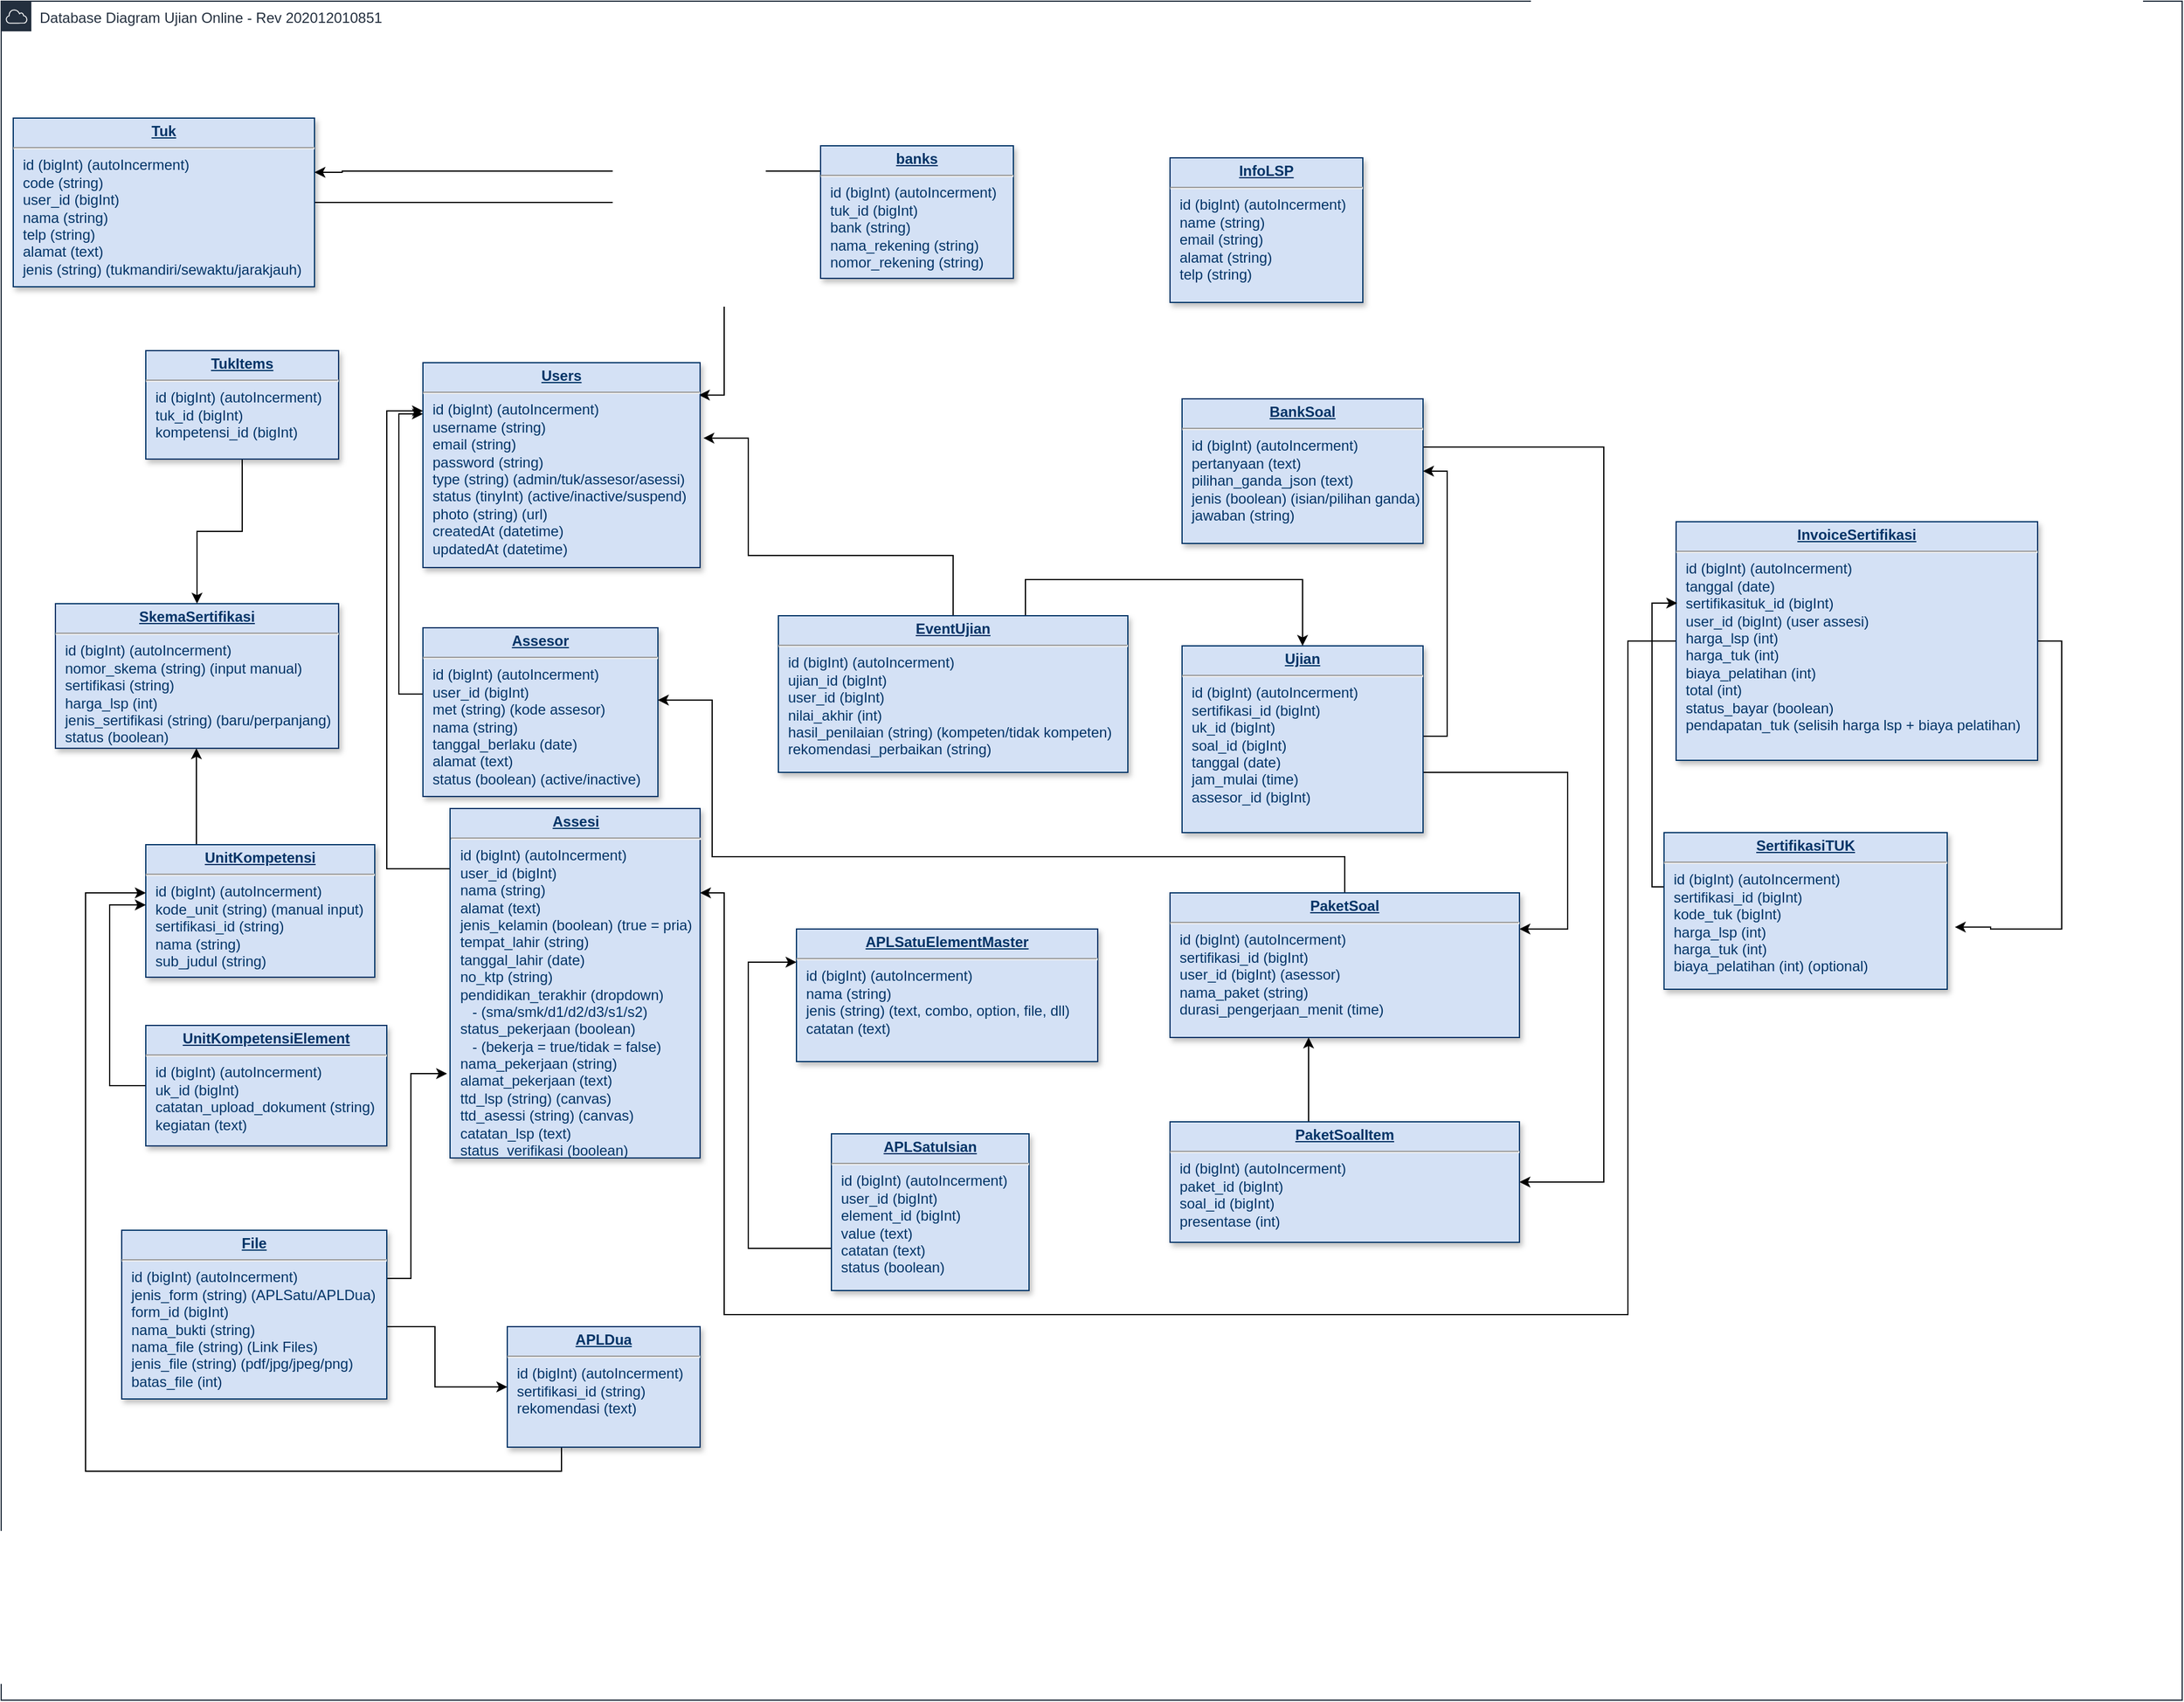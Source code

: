 <mxfile version="13.10.5" type="github">
  <diagram name="Page-1" id="efa7a0a1-bf9b-a30e-e6df-94a7791c09e9">
    <mxGraphModel dx="2193" dy="1992" grid="1" gridSize="10" guides="1" tooltips="1" connect="1" arrows="1" fold="1" page="1" pageScale="1" pageWidth="826" pageHeight="1169" background="#ffffff" math="0" shadow="0">
      <root>
        <mxCell id="0" />
        <mxCell id="1" parent="0" />
        <mxCell id="heTCheeYm8iJPFTdOMiy-63" value="Database Diagram Ujian Online - Rev 202012010851" style="points=[[0,0],[0.25,0],[0.5,0],[0.75,0],[1,0],[1,0.25],[1,0.5],[1,0.75],[1,1],[0.75,1],[0.5,1],[0.25,1],[0,1],[0,0.75],[0,0.5],[0,0.25]];outlineConnect=0;gradientColor=none;html=1;whiteSpace=wrap;fontSize=12;fontStyle=0;shape=mxgraph.aws4.group;grIcon=mxgraph.aws4.group_aws_cloud;strokeColor=#232F3E;fillColor=none;verticalAlign=top;align=left;spacingLeft=30;fontColor=#232F3E;dashed=0;" parent="1" vertex="1">
          <mxGeometry x="-70" y="-220" width="1810" height="1410" as="geometry" />
        </mxCell>
        <mxCell id="heTCheeYm8iJPFTdOMiy-60" style="edgeStyle=orthogonalEdgeStyle;rounded=0;orthogonalLoop=1;jettySize=auto;html=1;entryX=0.996;entryY=0.158;entryDx=0;entryDy=0;entryPerimeter=0;" parent="1" source="19" target="25" edge="1">
          <mxGeometry relative="1" as="geometry" />
        </mxCell>
        <mxCell id="19" value="&lt;p style=&quot;margin: 0px ; margin-top: 4px ; text-align: center ; text-decoration: underline&quot;&gt;&lt;b&gt;Tuk&lt;/b&gt;&lt;/p&gt;&lt;hr&gt;&lt;p style=&quot;margin: 0px ; margin-left: 8px&quot;&gt;id (bigInt) (autoIncerment)&lt;br&gt;&lt;/p&gt;&lt;p style=&quot;margin: 0px ; margin-left: 8px&quot;&gt;code (string)&lt;br&gt;user_id (bigInt)&lt;/p&gt;&lt;p style=&quot;margin: 0px ; margin-left: 8px&quot;&gt;nama (string)&lt;/p&gt;&lt;p style=&quot;margin: 0px ; margin-left: 8px&quot;&gt;telp (string)&lt;/p&gt;&lt;p style=&quot;margin: 0px ; margin-left: 8px&quot;&gt;alamat (text)&lt;/p&gt;&lt;p style=&quot;margin: 0px ; margin-left: 8px&quot;&gt;jenis (string) (tukmandiri/sewaktu/jarakjauh)&lt;/p&gt;" style="verticalAlign=top;align=left;overflow=fill;fontSize=12;fontFamily=Helvetica;html=1;strokeColor=#003366;shadow=1;fillColor=#D4E1F5;fontColor=#003366" parent="1" vertex="1">
          <mxGeometry x="-60" y="-123" width="250" height="140" as="geometry" />
        </mxCell>
        <mxCell id="heTCheeYm8iJPFTdOMiy-50" style="edgeStyle=orthogonalEdgeStyle;rounded=0;orthogonalLoop=1;jettySize=auto;html=1;entryX=1.027;entryY=0.603;entryDx=0;entryDy=0;entryPerimeter=0;" parent="1" source="21" target="heTCheeYm8iJPFTdOMiy-49" edge="1">
          <mxGeometry relative="1" as="geometry">
            <Array as="points">
              <mxPoint x="1640" y="311" />
              <mxPoint x="1640" y="550" />
              <mxPoint x="1581" y="550" />
            </Array>
          </mxGeometry>
        </mxCell>
        <mxCell id="bXYBpyES4xBzQ3Z_DIDQ-28" style="edgeStyle=orthogonalEdgeStyle;rounded=0;orthogonalLoop=1;jettySize=auto;html=1;" edge="1" parent="1" source="21" target="heTCheeYm8iJPFTdOMiy-33">
          <mxGeometry relative="1" as="geometry">
            <Array as="points">
              <mxPoint x="1280" y="311" />
              <mxPoint x="1280" y="870" />
              <mxPoint x="530" y="870" />
              <mxPoint x="530" y="520" />
            </Array>
          </mxGeometry>
        </mxCell>
        <mxCell id="21" value="&lt;p style=&quot;margin: 0px ; margin-top: 4px ; text-align: center ; text-decoration: underline&quot;&gt;&lt;b&gt;InvoiceSertifikasi&lt;/b&gt;&lt;/p&gt;&lt;hr&gt;&lt;p style=&quot;margin: 0px ; margin-left: 8px&quot;&gt;id (bigInt) (autoI&lt;span&gt;ncerment)&lt;/span&gt;&lt;/p&gt;&lt;p style=&quot;margin: 0px ; margin-left: 8px&quot;&gt;tanggal (date)&lt;/p&gt;&lt;p style=&quot;margin: 0px ; margin-left: 8px&quot;&gt;sertifikasituk_id (bigInt)&lt;/p&gt;&lt;p style=&quot;margin: 0px ; margin-left: 8px&quot;&gt;user_id (bigInt) (user assesi)&lt;/p&gt;&lt;p style=&quot;margin: 0px ; margin-left: 8px&quot;&gt;harga_lsp (int)&lt;/p&gt;&lt;p style=&quot;margin: 0px ; margin-left: 8px&quot;&gt;harga_tuk (int)&lt;/p&gt;&lt;p style=&quot;margin: 0px ; margin-left: 8px&quot;&gt;biaya_pelatihan (int)&lt;/p&gt;&lt;p style=&quot;margin: 0px ; margin-left: 8px&quot;&gt;total (int)&lt;/p&gt;&lt;p style=&quot;margin: 0px ; margin-left: 8px&quot;&gt;status_bayar (boolean)&lt;/p&gt;&lt;p style=&quot;margin: 0px ; margin-left: 8px&quot;&gt;pendapatan_tuk&amp;nbsp;&lt;span&gt;(selisih harga lsp + biaya pelatihan)&lt;/span&gt;&lt;/p&gt;&lt;p style=&quot;margin: 0px ; margin-left: 8px&quot;&gt;&lt;br&gt;&lt;/p&gt;" style="verticalAlign=top;align=left;overflow=fill;fontSize=12;fontFamily=Helvetica;html=1;strokeColor=#003366;shadow=1;fillColor=#D4E1F5;fontColor=#003366" parent="1" vertex="1">
          <mxGeometry x="1320" y="212" width="300" height="198" as="geometry" />
        </mxCell>
        <mxCell id="DHn3oza12a2Z6BV4zN-L-25" style="edgeStyle=orthogonalEdgeStyle;rounded=0;orthogonalLoop=1;jettySize=auto;html=1;" parent="1" source="23" target="heTCheeYm8iJPFTdOMiy-48" edge="1">
          <mxGeometry relative="1" as="geometry">
            <Array as="points">
              <mxPoint x="92" y="460" />
              <mxPoint x="92" y="460" />
            </Array>
          </mxGeometry>
        </mxCell>
        <mxCell id="23" value="&lt;p style=&quot;margin: 0px ; margin-top: 4px ; text-align: center ; text-decoration: underline&quot;&gt;&lt;strong&gt;UnitKompetensi&lt;/strong&gt;&lt;/p&gt;&lt;hr&gt;&lt;p style=&quot;margin: 0px ; margin-left: 8px&quot;&gt;id (bigInt) (autoIncerment)&amp;nbsp;&lt;/p&gt;&lt;p style=&quot;margin: 0px ; margin-left: 8px&quot;&gt;&lt;span&gt;kode_unit (string) (manual input)&lt;/span&gt;&lt;br&gt;&lt;/p&gt;&lt;p style=&quot;margin: 0px ; margin-left: 8px&quot;&gt;sertifikasi_id (string)&lt;/p&gt;&lt;p style=&quot;margin: 0px ; margin-left: 8px&quot;&gt;nama (string)&lt;/p&gt;&lt;p style=&quot;margin: 0px ; margin-left: 8px&quot;&gt;sub_judul (string)&lt;/p&gt;" style="verticalAlign=top;align=left;overflow=fill;fontSize=12;fontFamily=Helvetica;html=1;strokeColor=#003366;shadow=1;fillColor=#D4E1F5;fontColor=#003366" parent="1" vertex="1">
          <mxGeometry x="50" y="480" width="190" height="110" as="geometry" />
        </mxCell>
        <mxCell id="25" value="&lt;p style=&quot;margin: 0px ; margin-top: 4px ; text-align: center ; text-decoration: underline&quot;&gt;&lt;strong&gt;Users&lt;/strong&gt;&lt;/p&gt;&lt;hr&gt;&lt;p style=&quot;margin: 0px ; margin-left: 8px&quot;&gt;id (bigInt) (autoIncerment)&lt;/p&gt;&lt;p style=&quot;margin: 0px ; margin-left: 8px&quot;&gt;&lt;span&gt;username (string)&lt;/span&gt;&lt;br&gt;&lt;/p&gt;&lt;p style=&quot;margin: 0px ; margin-left: 8px&quot;&gt;email (string)&lt;/p&gt;&lt;p style=&quot;margin: 0px ; margin-left: 8px&quot;&gt;password (string)&lt;/p&gt;&lt;p style=&quot;margin: 0px ; margin-left: 8px&quot;&gt;type (string) (admin/tuk/assesor/asessi)&lt;/p&gt;&lt;p style=&quot;margin: 0px ; margin-left: 8px&quot;&gt;status (tinyInt) (active/inactive/suspend)&lt;/p&gt;&lt;p style=&quot;margin: 0px ; margin-left: 8px&quot;&gt;photo (string) (url)&lt;br&gt;&lt;/p&gt;&lt;p style=&quot;margin: 0px ; margin-left: 8px&quot;&gt;createdAt (datetime)&lt;/p&gt;&lt;p style=&quot;margin: 0px ; margin-left: 8px&quot;&gt;updatedAt (datetime)&lt;/p&gt;" style="verticalAlign=top;align=left;overflow=fill;fontSize=12;fontFamily=Helvetica;html=1;strokeColor=#003366;shadow=1;fillColor=#D4E1F5;fontColor=#003366" parent="1" vertex="1">
          <mxGeometry x="280" y="80" width="230" height="170" as="geometry" />
        </mxCell>
        <mxCell id="DHn3oza12a2Z6BV4zN-L-26" style="edgeStyle=orthogonalEdgeStyle;rounded=0;orthogonalLoop=1;jettySize=auto;html=1;entryX=0.5;entryY=0;entryDx=0;entryDy=0;" parent="1" source="WZpdN21KnvEpJNr-9mmN-114" target="heTCheeYm8iJPFTdOMiy-48" edge="1">
          <mxGeometry relative="1" as="geometry" />
        </mxCell>
        <mxCell id="WZpdN21KnvEpJNr-9mmN-114" value="&lt;p style=&quot;margin: 0px ; margin-top: 4px ; text-align: center ; text-decoration: underline&quot;&gt;&lt;b&gt;TukItems&lt;/b&gt;&lt;/p&gt;&lt;hr&gt;&lt;p style=&quot;margin: 0px ; margin-left: 8px&quot;&gt;id (bigInt) (autoIncerment)&lt;/p&gt;&lt;p style=&quot;margin: 0px ; margin-left: 8px&quot;&gt;tuk_id (bigInt)&lt;/p&gt;&lt;p style=&quot;margin: 0px ; margin-left: 8px&quot;&gt;kompetensi_id (bigInt)&lt;/p&gt;" style="verticalAlign=top;align=left;overflow=fill;fontSize=12;fontFamily=Helvetica;html=1;strokeColor=#003366;shadow=1;fillColor=#D4E1F5;fontColor=#003366" parent="1" vertex="1">
          <mxGeometry x="50" y="70" width="160" height="90" as="geometry" />
        </mxCell>
        <mxCell id="heTCheeYm8iJPFTdOMiy-61" style="edgeStyle=orthogonalEdgeStyle;rounded=0;orthogonalLoop=1;jettySize=auto;html=1;" parent="1" source="WZpdN21KnvEpJNr-9mmN-120" edge="1">
          <mxGeometry relative="1" as="geometry">
            <Array as="points">
              <mxPoint x="213" y="-79" />
            </Array>
            <mxPoint x="190" y="-78" as="targetPoint" />
          </mxGeometry>
        </mxCell>
        <mxCell id="WZpdN21KnvEpJNr-9mmN-120" value="&lt;p style=&quot;margin: 0px ; margin-top: 4px ; text-align: center ; text-decoration: underline&quot;&gt;&lt;b&gt;banks&lt;/b&gt;&lt;/p&gt;&lt;hr&gt;&lt;p style=&quot;margin: 0px ; margin-left: 8px&quot;&gt;id (bigInt) (autoIncerment)&lt;/p&gt;&lt;p style=&quot;margin: 0px ; margin-left: 8px&quot;&gt;tuk_id (bigInt)&lt;br&gt;bank (string)&lt;/p&gt;&lt;p style=&quot;margin: 0px ; margin-left: 8px&quot;&gt;nama_rekening (string)&lt;/p&gt;&lt;p style=&quot;margin: 0px ; margin-left: 8px&quot;&gt;nomor_rekening (string)&lt;/p&gt;" style="verticalAlign=top;align=left;overflow=fill;fontSize=12;fontFamily=Helvetica;html=1;strokeColor=#003366;shadow=1;fillColor=#D4E1F5;fontColor=#003366" parent="1" vertex="1">
          <mxGeometry x="610" y="-100" width="160" height="110" as="geometry" />
        </mxCell>
        <mxCell id="Iho4lKKZC5XpDZxjVtu8-25" value="&lt;p style=&quot;margin: 0px ; margin-top: 4px ; text-align: center ; text-decoration: underline&quot;&gt;&lt;b&gt;InfoLSP&lt;/b&gt;&lt;/p&gt;&lt;hr&gt;&lt;p style=&quot;margin: 0px ; margin-left: 8px&quot;&gt;id (bigInt) (autoI&lt;span&gt;ncerment)&lt;/span&gt;&lt;/p&gt;&lt;p style=&quot;margin: 0px ; margin-left: 8px&quot;&gt;name (string)&lt;/p&gt;&lt;p style=&quot;margin: 0px ; margin-left: 8px&quot;&gt;email (string)&lt;/p&gt;&lt;p style=&quot;margin: 0px ; margin-left: 8px&quot;&gt;alamat (string)&lt;/p&gt;&lt;p style=&quot;margin: 0px ; margin-left: 8px&quot;&gt;telp (string)&lt;/p&gt;" style="verticalAlign=top;align=left;overflow=fill;fontSize=12;fontFamily=Helvetica;html=1;strokeColor=#003366;shadow=1;fillColor=#D4E1F5;fontColor=#003366" parent="1" vertex="1">
          <mxGeometry x="900" y="-90" width="160" height="120" as="geometry" />
        </mxCell>
        <mxCell id="heTCheeYm8iJPFTdOMiy-39" style="edgeStyle=orthogonalEdgeStyle;rounded=0;orthogonalLoop=1;jettySize=auto;html=1;entryX=0;entryY=0.25;entryDx=0;entryDy=0;" parent="1" source="heTCheeYm8iJPFTdOMiy-32" target="25" edge="1">
          <mxGeometry relative="1" as="geometry">
            <mxPoint x="270" y="110" as="targetPoint" />
            <Array as="points">
              <mxPoint x="260" y="355" />
              <mxPoint x="260" y="122" />
            </Array>
          </mxGeometry>
        </mxCell>
        <mxCell id="heTCheeYm8iJPFTdOMiy-32" value="&lt;p style=&quot;margin: 0px ; margin-top: 4px ; text-align: center ; text-decoration: underline&quot;&gt;&lt;strong&gt;Assesor&lt;/strong&gt;&lt;/p&gt;&lt;hr&gt;&lt;p style=&quot;margin: 0px ; margin-left: 8px&quot;&gt;id (bigInt) (autoIncerment)&lt;/p&gt;&lt;p style=&quot;margin: 0px ; margin-left: 8px&quot;&gt;user_id (bigInt)&lt;/p&gt;&lt;p style=&quot;margin: 0px ; margin-left: 8px&quot;&gt;met (string) (kode assesor)&lt;br&gt;&lt;/p&gt;&lt;p style=&quot;margin: 0px ; margin-left: 8px&quot;&gt;nama (string)&lt;/p&gt;&lt;p style=&quot;margin: 0px ; margin-left: 8px&quot;&gt;tanggal_berlaku (date)&lt;/p&gt;&lt;p style=&quot;margin: 0px ; margin-left: 8px&quot;&gt;alamat (text)&lt;/p&gt;&lt;p style=&quot;margin: 0px ; margin-left: 8px&quot;&gt;status (boolean) (active/inactive)&lt;/p&gt;&lt;p style=&quot;margin: 0px ; margin-left: 8px&quot;&gt;&lt;br&gt;&lt;/p&gt;" style="verticalAlign=top;align=left;overflow=fill;fontSize=12;fontFamily=Helvetica;html=1;strokeColor=#003366;shadow=1;fillColor=#D4E1F5;fontColor=#003366" parent="1" vertex="1">
          <mxGeometry x="280" y="300" width="195" height="140" as="geometry" />
        </mxCell>
        <mxCell id="heTCheeYm8iJPFTdOMiy-40" style="edgeStyle=orthogonalEdgeStyle;rounded=0;orthogonalLoop=1;jettySize=auto;html=1;" parent="1" source="heTCheeYm8iJPFTdOMiy-33" edge="1">
          <mxGeometry relative="1" as="geometry">
            <mxPoint x="280" y="120" as="targetPoint" />
            <Array as="points">
              <mxPoint x="250" y="500" />
              <mxPoint x="250" y="120" />
            </Array>
          </mxGeometry>
        </mxCell>
        <mxCell id="heTCheeYm8iJPFTdOMiy-33" value="&lt;p style=&quot;margin: 0px ; margin-top: 4px ; text-align: center ; text-decoration: underline&quot;&gt;&lt;strong&gt;Assesi&lt;/strong&gt;&lt;/p&gt;&lt;hr&gt;&lt;p style=&quot;margin: 0px ; margin-left: 8px&quot;&gt;id (bigInt) (autoIncerment)&lt;/p&gt;&lt;p style=&quot;margin: 0px ; margin-left: 8px&quot;&gt;user_id (bigInt)&lt;/p&gt;&lt;p style=&quot;margin: 0px ; margin-left: 8px&quot;&gt;nama (string)&lt;/p&gt;&lt;p style=&quot;margin: 0px ; margin-left: 8px&quot;&gt;alamat (text)&lt;/p&gt;&lt;p style=&quot;margin: 0px ; margin-left: 8px&quot;&gt;jenis_kelamin (boolean) (true = pria)&lt;br&gt;tempat_lahir (string)&lt;/p&gt;&lt;p style=&quot;margin: 0px ; margin-left: 8px&quot;&gt;tanggal_lahir (date)&lt;/p&gt;&lt;p style=&quot;margin: 0px ; margin-left: 8px&quot;&gt;no_ktp (string)&lt;/p&gt;&lt;p style=&quot;margin: 0px ; margin-left: 8px&quot;&gt;pendidikan_terakhir (dropdown)&lt;/p&gt;&lt;p style=&quot;margin: 0px ; margin-left: 8px&quot;&gt;&amp;nbsp; &amp;nbsp;- (sma/smk/d1/d2/d3/s1/s2)&lt;/p&gt;&lt;p style=&quot;margin: 0px ; margin-left: 8px&quot;&gt;status_pekerjaan (boolean)&lt;/p&gt;&lt;p style=&quot;margin: 0px ; margin-left: 8px&quot;&gt;&amp;nbsp; &amp;nbsp;- (bekerja = true/tidak = false)&lt;/p&gt;&lt;p style=&quot;margin: 0px ; margin-left: 8px&quot;&gt;nama_pekerjaan (string)&lt;/p&gt;&lt;p style=&quot;margin: 0px ; margin-left: 8px&quot;&gt;alamat_pekerjaan (text)&lt;/p&gt;&lt;p style=&quot;margin: 0px ; margin-left: 8px&quot;&gt;ttd_lsp (string) (canvas)&lt;/p&gt;&lt;p style=&quot;margin: 0px ; margin-left: 8px&quot;&gt;ttd_asessi (string) (canvas)&lt;/p&gt;&lt;p style=&quot;margin: 0px ; margin-left: 8px&quot;&gt;catatan_lsp (text)&lt;/p&gt;&lt;p style=&quot;margin: 0px ; margin-left: 8px&quot;&gt;status_verifikasi (boolean)&lt;/p&gt;" style="verticalAlign=top;align=left;overflow=fill;fontSize=12;fontFamily=Helvetica;html=1;strokeColor=#003366;shadow=1;fillColor=#D4E1F5;fontColor=#003366" parent="1" vertex="1">
          <mxGeometry x="302.5" y="450" width="207.5" height="290" as="geometry" />
        </mxCell>
        <mxCell id="heTCheeYm8iJPFTdOMiy-34" value="&lt;p style=&quot;margin: 4px 0px 0px ; text-align: center&quot;&gt;&lt;b&gt;&lt;u&gt;APLSatuElementMaster&lt;/u&gt;&lt;/b&gt;&lt;br&gt;&lt;/p&gt;&lt;hr&gt;&lt;p style=&quot;margin: 0px ; margin-left: 8px&quot;&gt;id (bigInt) (autoIncerment)&lt;/p&gt;&lt;p style=&quot;margin: 0px ; margin-left: 8px&quot;&gt;nama (string)&lt;/p&gt;&lt;p style=&quot;margin: 0px ; margin-left: 8px&quot;&gt;jenis (string) (text, combo, option, file, dll)&lt;/p&gt;&lt;p style=&quot;margin: 0px ; margin-left: 8px&quot;&gt;catatan (text)&lt;/p&gt;" style="verticalAlign=top;align=left;overflow=fill;fontSize=12;fontFamily=Helvetica;html=1;strokeColor=#003366;shadow=1;fillColor=#D4E1F5;fontColor=#003366" parent="1" vertex="1">
          <mxGeometry x="590" y="550" width="250" height="110" as="geometry" />
        </mxCell>
        <mxCell id="heTCheeYm8iJPFTdOMiy-37" style="edgeStyle=orthogonalEdgeStyle;rounded=0;orthogonalLoop=1;jettySize=auto;html=1;entryX=0;entryY=0.25;entryDx=0;entryDy=0;" parent="1" source="heTCheeYm8iJPFTdOMiy-35" target="heTCheeYm8iJPFTdOMiy-34" edge="1">
          <mxGeometry relative="1" as="geometry">
            <mxPoint x="550" y="490" as="targetPoint" />
            <Array as="points">
              <mxPoint x="550" y="815" />
              <mxPoint x="550" y="578" />
            </Array>
          </mxGeometry>
        </mxCell>
        <mxCell id="heTCheeYm8iJPFTdOMiy-35" value="&lt;p style=&quot;margin: 4px 0px 0px ; text-align: center&quot;&gt;&lt;b&gt;&lt;u&gt;APLSatuIsian&lt;/u&gt;&lt;/b&gt;&lt;br&gt;&lt;/p&gt;&lt;hr&gt;&lt;p style=&quot;margin: 0px ; margin-left: 8px&quot;&gt;id (bigInt) (autoIncerment)&lt;/p&gt;&lt;p style=&quot;margin: 0px ; margin-left: 8px&quot;&gt;user_id (bigInt)&lt;/p&gt;&lt;p style=&quot;margin: 0px ; margin-left: 8px&quot;&gt;element_id (bigInt)&lt;/p&gt;&lt;p style=&quot;margin: 0px ; margin-left: 8px&quot;&gt;value (text)&lt;/p&gt;&lt;p style=&quot;margin: 0px ; margin-left: 8px&quot;&gt;catatan (text)&lt;/p&gt;&lt;p style=&quot;margin: 0px ; margin-left: 8px&quot;&gt;status (boolean)&lt;/p&gt;" style="verticalAlign=top;align=left;overflow=fill;fontSize=12;fontFamily=Helvetica;html=1;strokeColor=#003366;shadow=1;fillColor=#D4E1F5;fontColor=#003366" parent="1" vertex="1">
          <mxGeometry x="619" y="720" width="164" height="130" as="geometry" />
        </mxCell>
        <mxCell id="DHn3oza12a2Z6BV4zN-L-27" style="edgeStyle=orthogonalEdgeStyle;rounded=0;orthogonalLoop=1;jettySize=auto;html=1;" parent="1" source="heTCheeYm8iJPFTdOMiy-42" target="23" edge="1">
          <mxGeometry relative="1" as="geometry">
            <Array as="points">
              <mxPoint x="395" y="1000" />
              <mxPoint y="1000" />
              <mxPoint y="520" />
            </Array>
          </mxGeometry>
        </mxCell>
        <mxCell id="heTCheeYm8iJPFTdOMiy-42" value="&lt;p style=&quot;margin: 0px ; margin-top: 4px ; text-align: center ; text-decoration: underline&quot;&gt;&lt;strong&gt;APLDua&lt;/strong&gt;&lt;/p&gt;&lt;hr&gt;&lt;p style=&quot;margin: 0px ; margin-left: 8px&quot;&gt;id (bigInt) (autoIncerment)&lt;/p&gt;&lt;p style=&quot;margin: 0px ; margin-left: 8px&quot;&gt;&lt;span&gt;sertifikasi_id (string)&lt;/span&gt;&lt;/p&gt;&lt;p style=&quot;margin: 0px ; margin-left: 8px&quot;&gt;rekomendasi (text)&lt;/p&gt;" style="verticalAlign=top;align=left;overflow=fill;fontSize=12;fontFamily=Helvetica;html=1;strokeColor=#003366;shadow=1;fillColor=#D4E1F5;fontColor=#003366" parent="1" vertex="1">
          <mxGeometry x="350" y="880" width="160" height="100" as="geometry" />
        </mxCell>
        <mxCell id="heTCheeYm8iJPFTdOMiy-45" style="edgeStyle=orthogonalEdgeStyle;rounded=0;orthogonalLoop=1;jettySize=auto;html=1;" parent="1" source="heTCheeYm8iJPFTdOMiy-43" edge="1">
          <mxGeometry relative="1" as="geometry">
            <mxPoint x="50" y="530" as="targetPoint" />
            <Array as="points">
              <mxPoint x="20" y="680" />
              <mxPoint x="20" y="530" />
            </Array>
          </mxGeometry>
        </mxCell>
        <mxCell id="heTCheeYm8iJPFTdOMiy-43" value="&lt;p style=&quot;margin: 0px ; margin-top: 4px ; text-align: center ; text-decoration: underline&quot;&gt;&lt;strong&gt;UnitKompetensiElement&lt;/strong&gt;&lt;/p&gt;&lt;hr&gt;&lt;p style=&quot;margin: 0px ; margin-left: 8px&quot;&gt;id (bigInt) (autoIncerment)&amp;nbsp;&lt;/p&gt;&lt;p style=&quot;margin: 0px ; margin-left: 8px&quot;&gt;uk_id (bigInt)&lt;/p&gt;&lt;p style=&quot;margin: 0px ; margin-left: 8px&quot;&gt;catatan_upload_dokument (string)&lt;/p&gt;&lt;p style=&quot;margin: 0px ; margin-left: 8px&quot;&gt;kegiatan (text)&lt;/p&gt;" style="verticalAlign=top;align=left;overflow=fill;fontSize=12;fontFamily=Helvetica;html=1;strokeColor=#003366;shadow=1;fillColor=#D4E1F5;fontColor=#003366" parent="1" vertex="1">
          <mxGeometry x="50" y="630" width="200" height="100" as="geometry" />
        </mxCell>
        <mxCell id="heTCheeYm8iJPFTdOMiy-46" style="edgeStyle=orthogonalEdgeStyle;rounded=0;orthogonalLoop=1;jettySize=auto;html=1;" parent="1" source="heTCheeYm8iJPFTdOMiy-44" edge="1">
          <mxGeometry relative="1" as="geometry">
            <mxPoint x="300" y="670" as="targetPoint" />
            <Array as="points">
              <mxPoint x="130" y="840" />
              <mxPoint x="270" y="840" />
              <mxPoint x="270" y="670" />
              <mxPoint x="300" y="670" />
            </Array>
          </mxGeometry>
        </mxCell>
        <mxCell id="heTCheeYm8iJPFTdOMiy-47" style="edgeStyle=orthogonalEdgeStyle;rounded=0;orthogonalLoop=1;jettySize=auto;html=1;entryX=0;entryY=0.5;entryDx=0;entryDy=0;" parent="1" source="heTCheeYm8iJPFTdOMiy-44" target="heTCheeYm8iJPFTdOMiy-42" edge="1">
          <mxGeometry relative="1" as="geometry">
            <mxPoint x="310" y="920" as="targetPoint" />
            <Array as="points">
              <mxPoint x="290" y="880" />
              <mxPoint x="290" y="930" />
            </Array>
          </mxGeometry>
        </mxCell>
        <mxCell id="heTCheeYm8iJPFTdOMiy-44" value="&lt;p style=&quot;margin: 0px ; margin-top: 4px ; text-align: center ; text-decoration: underline&quot;&gt;&lt;strong&gt;File&lt;/strong&gt;&lt;/p&gt;&lt;hr&gt;&lt;p style=&quot;margin: 0px ; margin-left: 8px&quot;&gt;id (bigInt) (autoIncerment)&amp;nbsp;&lt;/p&gt;&lt;p style=&quot;margin: 0px ; margin-left: 8px&quot;&gt;jenis_form (string) (APLSatu/APLDua)&lt;/p&gt;&lt;p style=&quot;margin: 0px ; margin-left: 8px&quot;&gt;form_id (bigInt)&lt;/p&gt;&lt;p style=&quot;margin: 0px ; margin-left: 8px&quot;&gt;nama_bukti (string)&lt;/p&gt;&lt;p style=&quot;margin: 0px ; margin-left: 8px&quot;&gt;nama_file (string) (Link Files)&lt;/p&gt;&lt;p style=&quot;margin: 0px ; margin-left: 8px&quot;&gt;jenis_file (string) (pdf/jpg/jpeg/png)&lt;/p&gt;&lt;p style=&quot;margin: 0px ; margin-left: 8px&quot;&gt;batas_file (int)&lt;/p&gt;" style="verticalAlign=top;align=left;overflow=fill;fontSize=12;fontFamily=Helvetica;html=1;strokeColor=#003366;shadow=1;fillColor=#D4E1F5;fontColor=#003366" parent="1" vertex="1">
          <mxGeometry x="30" y="800" width="220" height="140" as="geometry" />
        </mxCell>
        <mxCell id="heTCheeYm8iJPFTdOMiy-48" value="&lt;p style=&quot;margin: 0px ; margin-top: 4px ; text-align: center ; text-decoration: underline&quot;&gt;&lt;strong&gt;SkemaSertifikasi&lt;/strong&gt;&lt;/p&gt;&lt;hr&gt;&lt;p style=&quot;margin: 0px ; margin-left: 8px&quot;&gt;id (bigInt) (autoIncerment)&lt;/p&gt;&lt;p style=&quot;margin: 0px ; margin-left: 8px&quot;&gt;nomor_skema (string) (input manual)&lt;/p&gt;&lt;p style=&quot;margin: 0px ; margin-left: 8px&quot;&gt;sertifikasi (string)&lt;/p&gt;&lt;p style=&quot;margin: 0px ; margin-left: 8px&quot;&gt;harga_lsp (int)&lt;/p&gt;&lt;p style=&quot;margin: 0px ; margin-left: 8px&quot;&gt;jenis_sertifikasi (string) (baru/perpanjang)&lt;/p&gt;&lt;p style=&quot;margin: 0px ; margin-left: 8px&quot;&gt;status (boolean)&lt;/p&gt;" style="verticalAlign=top;align=left;overflow=fill;fontSize=12;fontFamily=Helvetica;html=1;strokeColor=#003366;shadow=1;fillColor=#D4E1F5;fontColor=#003366" parent="1" vertex="1">
          <mxGeometry x="-25" y="280" width="235" height="120" as="geometry" />
        </mxCell>
        <mxCell id="heTCheeYm8iJPFTdOMiy-59" style="edgeStyle=orthogonalEdgeStyle;rounded=0;orthogonalLoop=1;jettySize=auto;html=1;entryX=0.003;entryY=0.341;entryDx=0;entryDy=0;entryPerimeter=0;" parent="1" source="heTCheeYm8iJPFTdOMiy-49" target="21" edge="1">
          <mxGeometry relative="1" as="geometry">
            <Array as="points">
              <mxPoint x="1300" y="515" />
              <mxPoint x="1300" y="280" />
            </Array>
          </mxGeometry>
        </mxCell>
        <mxCell id="heTCheeYm8iJPFTdOMiy-49" value="&lt;p style=&quot;margin: 0px ; margin-top: 4px ; text-align: center ; text-decoration: underline&quot;&gt;&lt;strong&gt;SertifikasiTUK&lt;/strong&gt;&lt;/p&gt;&lt;hr&gt;&lt;p style=&quot;margin: 0px ; margin-left: 8px&quot;&gt;id (bigInt) (autoIncerment)&lt;/p&gt;&lt;p style=&quot;margin: 0px ; margin-left: 8px&quot;&gt;sertifikasi_id (bigInt)&lt;/p&gt;&lt;p style=&quot;margin: 0px ; margin-left: 8px&quot;&gt;kode_tuk (bigInt)&lt;/p&gt;&lt;p style=&quot;margin: 0px ; margin-left: 8px&quot;&gt;harga_lsp (int)&lt;/p&gt;&lt;p style=&quot;margin: 0px ; margin-left: 8px&quot;&gt;harga_tuk (int)&lt;/p&gt;&lt;p style=&quot;margin: 0px ; margin-left: 8px&quot;&gt;biaya_pelatihan (int) (optional)&lt;/p&gt;" style="verticalAlign=top;align=left;overflow=fill;fontSize=12;fontFamily=Helvetica;html=1;strokeColor=#003366;shadow=1;fillColor=#D4E1F5;fontColor=#003366" parent="1" vertex="1">
          <mxGeometry x="1310" y="470" width="235" height="130" as="geometry" />
        </mxCell>
        <mxCell id="MrS6xcVCUdpSio_KJlvb-25" style="edgeStyle=orthogonalEdgeStyle;rounded=0;orthogonalLoop=1;jettySize=auto;html=1;entryX=1;entryY=0.5;entryDx=0;entryDy=0;" parent="1" source="heTCheeYm8iJPFTdOMiy-52" target="BUe4r4xqA8qYwREzCAUj-28" edge="1">
          <mxGeometry relative="1" as="geometry">
            <mxPoint x="1180" y="853" as="targetPoint" />
            <Array as="points">
              <mxPoint x="1260" y="150" />
              <mxPoint x="1260" y="760" />
            </Array>
          </mxGeometry>
        </mxCell>
        <mxCell id="heTCheeYm8iJPFTdOMiy-52" value="&lt;p style=&quot;margin: 0px ; margin-top: 4px ; text-align: center ; text-decoration: underline&quot;&gt;&lt;strong&gt;BankSoal&lt;/strong&gt;&lt;/p&gt;&lt;hr&gt;&lt;p style=&quot;margin: 0px ; margin-left: 8px&quot;&gt;id (bigInt) (autoIncerment)&lt;/p&gt;&lt;p style=&quot;margin: 0px ; margin-left: 8px&quot;&gt;pertanyaan (text)&lt;/p&gt;&lt;p style=&quot;margin: 0px ; margin-left: 8px&quot;&gt;pilihan_ganda_json (text)&lt;/p&gt;&lt;p style=&quot;margin: 0px ; margin-left: 8px&quot;&gt;jenis (boolean) (isian/pilihan ganda)&lt;/p&gt;&lt;p style=&quot;margin: 0px ; margin-left: 8px&quot;&gt;jawaban (string)&lt;/p&gt;" style="verticalAlign=top;align=left;overflow=fill;fontSize=12;fontFamily=Helvetica;html=1;strokeColor=#003366;shadow=1;fillColor=#D4E1F5;fontColor=#003366" parent="1" vertex="1">
          <mxGeometry x="910" y="110.0" width="200" height="120" as="geometry" />
        </mxCell>
        <mxCell id="heTCheeYm8iJPFTdOMiy-55" style="edgeStyle=orthogonalEdgeStyle;rounded=0;orthogonalLoop=1;jettySize=auto;html=1;entryX=1;entryY=0.5;entryDx=0;entryDy=0;" parent="1" source="heTCheeYm8iJPFTdOMiy-53" target="heTCheeYm8iJPFTdOMiy-52" edge="1">
          <mxGeometry relative="1" as="geometry">
            <Array as="points">
              <mxPoint x="1130" y="390" />
              <mxPoint x="1130" y="170" />
              <mxPoint x="1110" y="170" />
            </Array>
          </mxGeometry>
        </mxCell>
        <mxCell id="MrS6xcVCUdpSio_KJlvb-26" style="edgeStyle=orthogonalEdgeStyle;rounded=0;orthogonalLoop=1;jettySize=auto;html=1;entryX=1;entryY=0.25;entryDx=0;entryDy=0;" parent="1" source="heTCheeYm8iJPFTdOMiy-53" target="BUe4r4xqA8qYwREzCAUj-26" edge="1">
          <mxGeometry relative="1" as="geometry">
            <Array as="points">
              <mxPoint x="1230" y="420" />
              <mxPoint x="1230" y="550" />
            </Array>
          </mxGeometry>
        </mxCell>
        <mxCell id="heTCheeYm8iJPFTdOMiy-53" value="&lt;p style=&quot;margin: 0px ; margin-top: 4px ; text-align: center ; text-decoration: underline&quot;&gt;&lt;strong&gt;Ujian&lt;/strong&gt;&lt;/p&gt;&lt;hr&gt;&lt;p style=&quot;margin: 0px ; margin-left: 8px&quot;&gt;id (bigInt) (autoIncerment)&lt;/p&gt;&lt;p style=&quot;margin: 0px ; margin-left: 8px&quot;&gt;sertifikasi_id (bigInt)&lt;/p&gt;&lt;p style=&quot;margin: 0px ; margin-left: 8px&quot;&gt;uk_id (bigInt)&lt;/p&gt;&lt;p style=&quot;margin: 0px ; margin-left: 8px&quot;&gt;soal_id (bigInt)&lt;/p&gt;&lt;p style=&quot;margin: 0px ; margin-left: 8px&quot;&gt;tanggal (date)&lt;/p&gt;&lt;p style=&quot;margin: 0px ; margin-left: 8px&quot;&gt;jam_mulai (time)&lt;/p&gt;&lt;p style=&quot;margin: 0px ; margin-left: 8px&quot;&gt;assesor_id (bigInt)&lt;/p&gt;" style="verticalAlign=top;align=left;overflow=fill;fontSize=12;fontFamily=Helvetica;html=1;strokeColor=#003366;shadow=1;fillColor=#D4E1F5;fontColor=#003366" parent="1" vertex="1">
          <mxGeometry x="910" y="315" width="200" height="155" as="geometry" />
        </mxCell>
        <mxCell id="heTCheeYm8iJPFTdOMiy-56" style="edgeStyle=orthogonalEdgeStyle;rounded=0;orthogonalLoop=1;jettySize=auto;html=1;entryX=0.5;entryY=0;entryDx=0;entryDy=0;" parent="1" source="heTCheeYm8iJPFTdOMiy-54" target="heTCheeYm8iJPFTdOMiy-53" edge="1">
          <mxGeometry relative="1" as="geometry">
            <Array as="points">
              <mxPoint x="780" y="260" />
              <mxPoint x="1010" y="260" />
            </Array>
          </mxGeometry>
        </mxCell>
        <mxCell id="heTCheeYm8iJPFTdOMiy-57" style="edgeStyle=orthogonalEdgeStyle;rounded=0;orthogonalLoop=1;jettySize=auto;html=1;entryX=1.012;entryY=0.368;entryDx=0;entryDy=0;entryPerimeter=0;" parent="1" source="heTCheeYm8iJPFTdOMiy-54" target="25" edge="1">
          <mxGeometry relative="1" as="geometry">
            <Array as="points">
              <mxPoint x="720" y="240" />
              <mxPoint x="550" y="240" />
              <mxPoint x="550" y="142" />
            </Array>
          </mxGeometry>
        </mxCell>
        <mxCell id="heTCheeYm8iJPFTdOMiy-54" value="&lt;p style=&quot;margin: 0px ; margin-top: 4px ; text-align: center ; text-decoration: underline&quot;&gt;&lt;strong&gt;EventUjian&lt;/strong&gt;&lt;/p&gt;&lt;hr&gt;&lt;p style=&quot;margin: 0px ; margin-left: 8px&quot;&gt;id (bigInt) (autoIncerment)&lt;/p&gt;&lt;p style=&quot;margin: 0px ; margin-left: 8px&quot;&gt;ujian_id (bigInt)&lt;/p&gt;&lt;p style=&quot;margin: 0px ; margin-left: 8px&quot;&gt;user_id (bigInt)&lt;/p&gt;&lt;p style=&quot;margin: 0px ; margin-left: 8px&quot;&gt;nilai_akhir (int)&lt;/p&gt;&lt;p style=&quot;margin: 0px ; margin-left: 8px&quot;&gt;hasil_penilaian (string) (kompeten/tidak kompeten)&lt;/p&gt;&lt;p style=&quot;margin: 0px ; margin-left: 8px&quot;&gt;rekomendasi_perbaikan (string)&lt;/p&gt;" style="verticalAlign=top;align=left;overflow=fill;fontSize=12;fontFamily=Helvetica;html=1;strokeColor=#003366;shadow=1;fillColor=#D4E1F5;fontColor=#003366" parent="1" vertex="1">
          <mxGeometry x="575" y="290" width="290" height="130" as="geometry" />
        </mxCell>
        <mxCell id="BUe4r4xqA8qYwREzCAUj-27" style="edgeStyle=orthogonalEdgeStyle;rounded=0;orthogonalLoop=1;jettySize=auto;html=1;" parent="1" source="BUe4r4xqA8qYwREzCAUj-26" target="heTCheeYm8iJPFTdOMiy-32" edge="1">
          <mxGeometry relative="1" as="geometry">
            <Array as="points">
              <mxPoint x="1045" y="490" />
              <mxPoint x="520" y="490" />
              <mxPoint x="520" y="360" />
            </Array>
          </mxGeometry>
        </mxCell>
        <mxCell id="BUe4r4xqA8qYwREzCAUj-26" value="&lt;p style=&quot;margin: 0px ; margin-top: 4px ; text-align: center ; text-decoration: underline&quot;&gt;&lt;strong&gt;PaketSoal&lt;/strong&gt;&lt;/p&gt;&lt;hr&gt;&lt;p style=&quot;margin: 0px ; margin-left: 8px&quot;&gt;id (bigInt) (autoIncerment)&lt;/p&gt;&lt;p style=&quot;margin: 0px ; margin-left: 8px&quot;&gt;&lt;span&gt;sertifikasi_id (bigInt)&lt;/span&gt;&lt;br&gt;&lt;/p&gt;&lt;p style=&quot;margin: 0px ; margin-left: 8px&quot;&gt;user_id (bigInt) (asessor)&lt;/p&gt;&lt;p style=&quot;margin: 0px ; margin-left: 8px&quot;&gt;nama_paket (string)&lt;/p&gt;&lt;p style=&quot;margin: 0px ; margin-left: 8px&quot;&gt;durasi_pengerjaan_menit (time)&lt;/p&gt;" style="verticalAlign=top;align=left;overflow=fill;fontSize=12;fontFamily=Helvetica;html=1;strokeColor=#003366;shadow=1;fillColor=#D4E1F5;fontColor=#003366" parent="1" vertex="1">
          <mxGeometry x="900" y="520" width="290" height="120" as="geometry" />
        </mxCell>
        <mxCell id="BUe4r4xqA8qYwREzCAUj-29" style="edgeStyle=orthogonalEdgeStyle;rounded=0;orthogonalLoop=1;jettySize=auto;html=1;" parent="1" source="BUe4r4xqA8qYwREzCAUj-28" target="BUe4r4xqA8qYwREzCAUj-26" edge="1">
          <mxGeometry relative="1" as="geometry">
            <Array as="points">
              <mxPoint x="1015" y="670" />
              <mxPoint x="1015" y="670" />
            </Array>
          </mxGeometry>
        </mxCell>
        <mxCell id="BUe4r4xqA8qYwREzCAUj-28" value="&lt;p style=&quot;margin: 0px ; margin-top: 4px ; text-align: center ; text-decoration: underline&quot;&gt;&lt;strong&gt;PaketSoalItem&lt;/strong&gt;&lt;/p&gt;&lt;hr&gt;&lt;p style=&quot;margin: 0px ; margin-left: 8px&quot;&gt;id (bigInt) (autoIncerment)&lt;/p&gt;&lt;p style=&quot;margin: 0px ; margin-left: 8px&quot;&gt;paket_id (bigInt)&lt;/p&gt;&lt;p style=&quot;margin: 0px ; margin-left: 8px&quot;&gt;soal_id (bigInt)&lt;/p&gt;&lt;p style=&quot;margin: 0px ; margin-left: 8px&quot;&gt;presentase (int)&lt;/p&gt;" style="verticalAlign=top;align=left;overflow=fill;fontSize=12;fontFamily=Helvetica;html=1;strokeColor=#003366;shadow=1;fillColor=#D4E1F5;fontColor=#003366" parent="1" vertex="1">
          <mxGeometry x="900" y="710" width="290" height="100" as="geometry" />
        </mxCell>
      </root>
    </mxGraphModel>
  </diagram>
</mxfile>
